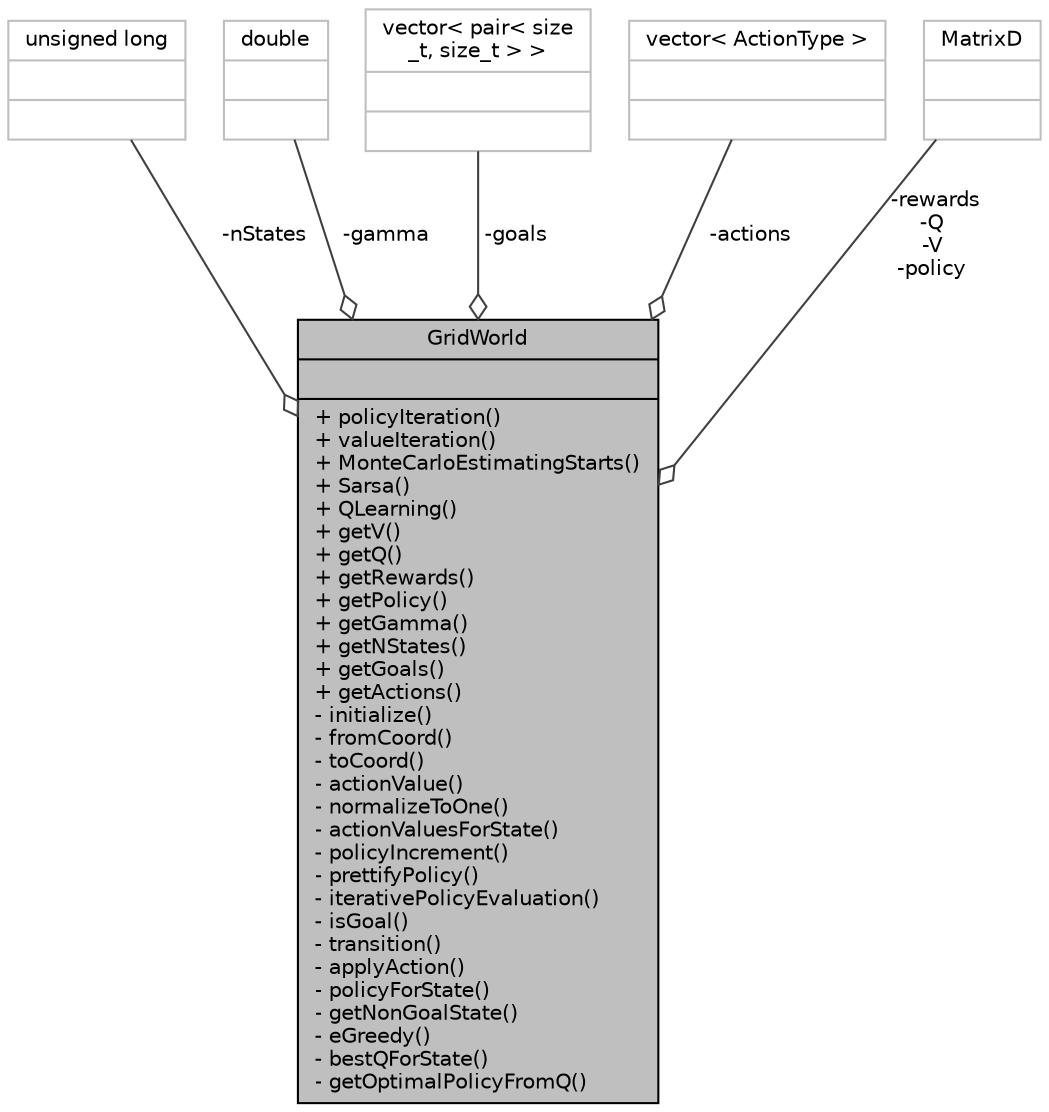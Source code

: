 digraph "GridWorld"
{
  bgcolor="transparent";
  edge [fontname="Helvetica",fontsize="10",labelfontname="Helvetica",labelfontsize="10"];
  node [fontname="Helvetica",fontsize="10",shape=record];
  Node1 [label="{GridWorld\n||+ policyIteration()\l+ valueIteration()\l+ MonteCarloEstimatingStarts()\l+ Sarsa()\l+ QLearning()\l+ getV()\l+ getQ()\l+ getRewards()\l+ getPolicy()\l+ getGamma()\l+ getNStates()\l+ getGoals()\l+ getActions()\l- initialize()\l- fromCoord()\l- toCoord()\l- actionValue()\l- normalizeToOne()\l- actionValuesForState()\l- policyIncrement()\l- prettifyPolicy()\l- iterativePolicyEvaluation()\l- isGoal()\l- transition()\l- applyAction()\l- policyForState()\l- getNonGoalState()\l- eGreedy()\l- bestQForState()\l- getOptimalPolicyFromQ()\l}",height=0.2,width=0.4,color="black", fillcolor="grey75", style="filled", fontcolor="black"];
  Node2 -> Node1 [color="grey25",fontsize="10",style="solid",label=" -nStates" ,arrowhead="odiamond",fontname="Helvetica"];
  Node2 [label="{unsigned long\n||}",height=0.2,width=0.4,color="grey75"];
  Node3 -> Node1 [color="grey25",fontsize="10",style="solid",label=" -gamma" ,arrowhead="odiamond",fontname="Helvetica"];
  Node3 [label="{double\n||}",height=0.2,width=0.4,color="grey75"];
  Node4 -> Node1 [color="grey25",fontsize="10",style="solid",label=" -goals" ,arrowhead="odiamond",fontname="Helvetica"];
  Node4 [label="{vector\< pair\< size\l_t, size_t \> \>\n||}",height=0.2,width=0.4,color="grey75"];
  Node5 -> Node1 [color="grey25",fontsize="10",style="solid",label=" -actions" ,arrowhead="odiamond",fontname="Helvetica"];
  Node5 [label="{vector\< ActionType \>\n||}",height=0.2,width=0.4,color="grey75"];
  Node6 -> Node1 [color="grey25",fontsize="10",style="solid",label=" -rewards\n-Q\n-V\n-policy" ,arrowhead="odiamond",fontname="Helvetica"];
  Node6 [label="{MatrixD\n||}",height=0.2,width=0.4,color="grey75"];
}
